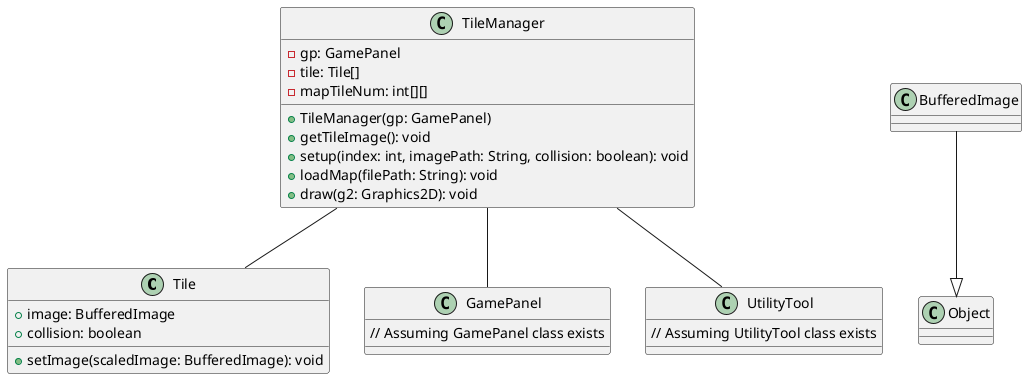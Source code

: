 @startuml tile_full

class Tile {
    +image: BufferedImage
    +collision: boolean
    +setImage(scaledImage: BufferedImage): void
}

class TileManager {
    -gp: GamePanel
    -tile: Tile[]
    -mapTileNum: int[][]

    +TileManager(gp: GamePanel)
    +getTileImage(): void
    +setup(index: int, imagePath: String, collision: boolean): void
    +loadMap(filePath: String): void
    +draw(g2: Graphics2D): void
}

class GamePanel {
  // Assuming GamePanel class exists
}

class UtilityTool {
  // Assuming UtilityTool class exists
}

BufferedImage --|> Object

TileManager -- GamePanel
TileManager -- UtilityTool
TileManager -- Tile

@enduml
